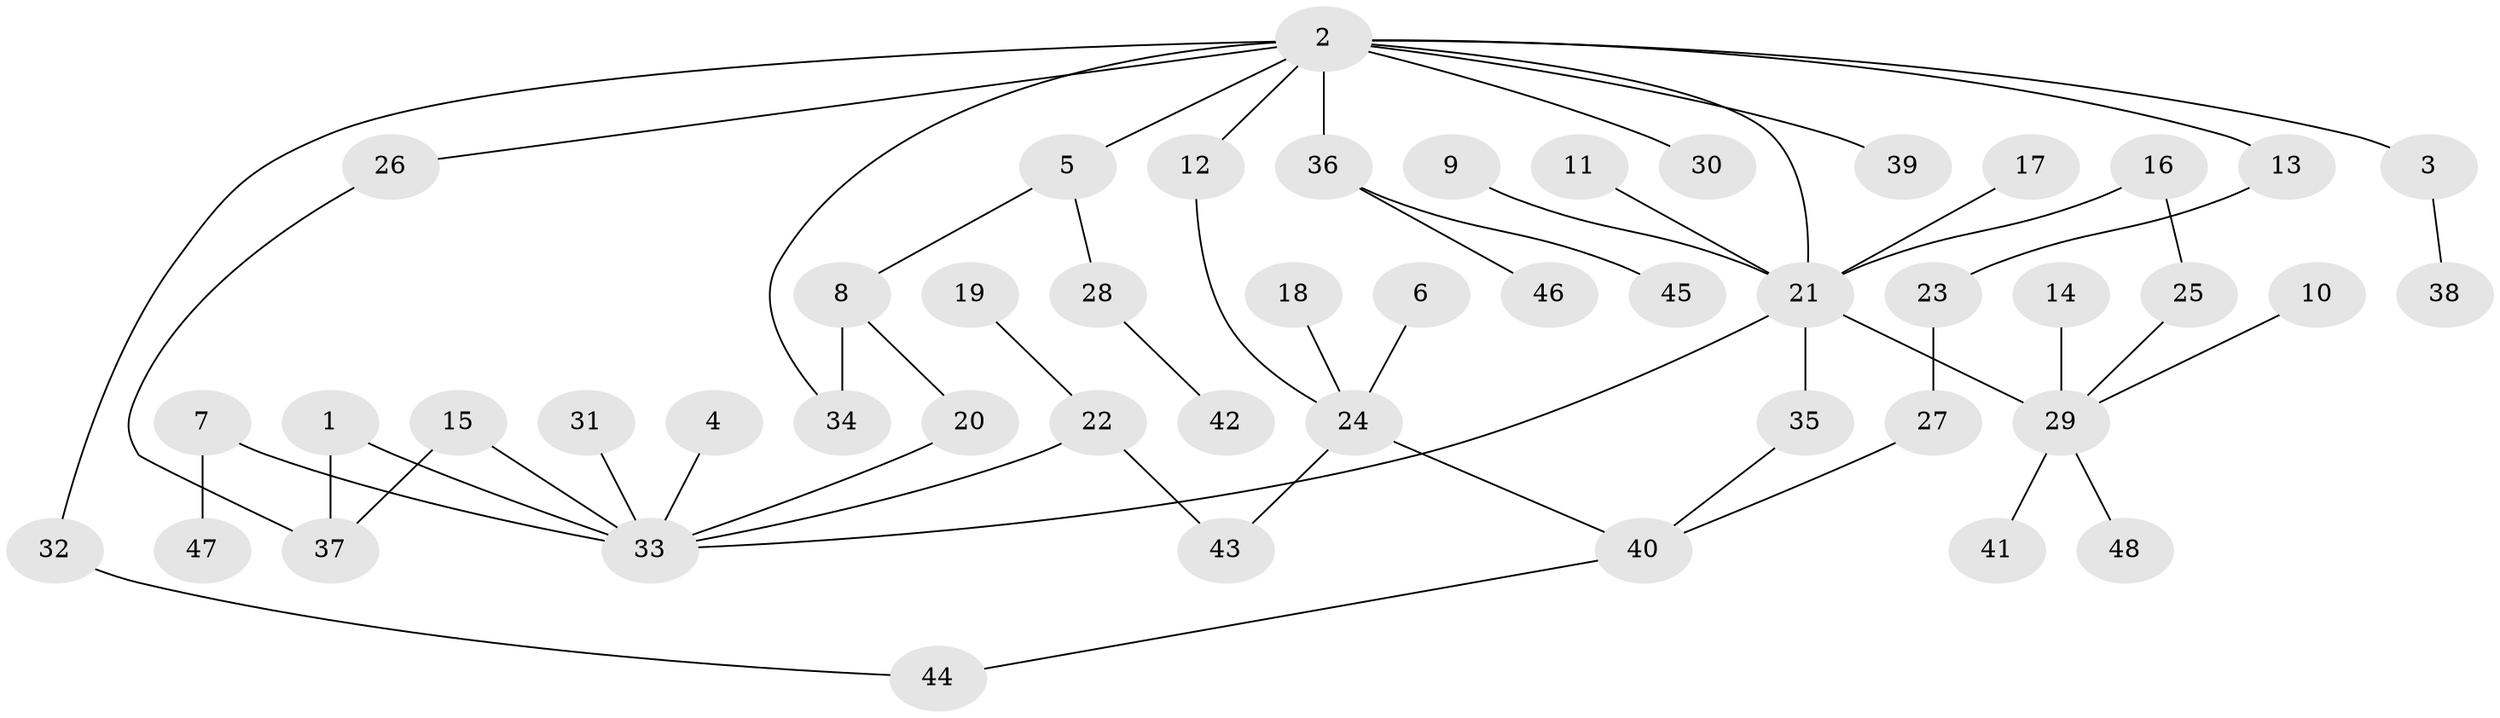 // original degree distribution, {5: 0.020833333333333332, 7: 0.020833333333333332, 9: 0.010416666666666666, 3: 0.17708333333333334, 2: 0.3541666666666667, 6: 0.020833333333333332, 1: 0.375, 4: 0.020833333333333332}
// Generated by graph-tools (version 1.1) at 2025/25/03/09/25 03:25:36]
// undirected, 48 vertices, 56 edges
graph export_dot {
graph [start="1"]
  node [color=gray90,style=filled];
  1;
  2;
  3;
  4;
  5;
  6;
  7;
  8;
  9;
  10;
  11;
  12;
  13;
  14;
  15;
  16;
  17;
  18;
  19;
  20;
  21;
  22;
  23;
  24;
  25;
  26;
  27;
  28;
  29;
  30;
  31;
  32;
  33;
  34;
  35;
  36;
  37;
  38;
  39;
  40;
  41;
  42;
  43;
  44;
  45;
  46;
  47;
  48;
  1 -- 33 [weight=1.0];
  1 -- 37 [weight=1.0];
  2 -- 3 [weight=1.0];
  2 -- 5 [weight=1.0];
  2 -- 12 [weight=1.0];
  2 -- 13 [weight=1.0];
  2 -- 21 [weight=1.0];
  2 -- 26 [weight=1.0];
  2 -- 30 [weight=1.0];
  2 -- 32 [weight=1.0];
  2 -- 34 [weight=1.0];
  2 -- 36 [weight=1.0];
  2 -- 39 [weight=1.0];
  3 -- 38 [weight=1.0];
  4 -- 33 [weight=1.0];
  5 -- 8 [weight=1.0];
  5 -- 28 [weight=1.0];
  6 -- 24 [weight=1.0];
  7 -- 33 [weight=1.0];
  7 -- 47 [weight=1.0];
  8 -- 20 [weight=1.0];
  8 -- 34 [weight=1.0];
  9 -- 21 [weight=1.0];
  10 -- 29 [weight=1.0];
  11 -- 21 [weight=1.0];
  12 -- 24 [weight=1.0];
  13 -- 23 [weight=1.0];
  14 -- 29 [weight=1.0];
  15 -- 33 [weight=1.0];
  15 -- 37 [weight=1.0];
  16 -- 21 [weight=1.0];
  16 -- 25 [weight=1.0];
  17 -- 21 [weight=1.0];
  18 -- 24 [weight=1.0];
  19 -- 22 [weight=1.0];
  20 -- 33 [weight=1.0];
  21 -- 29 [weight=1.0];
  21 -- 33 [weight=1.0];
  21 -- 35 [weight=1.0];
  22 -- 33 [weight=1.0];
  22 -- 43 [weight=1.0];
  23 -- 27 [weight=1.0];
  24 -- 40 [weight=1.0];
  24 -- 43 [weight=1.0];
  25 -- 29 [weight=1.0];
  26 -- 37 [weight=1.0];
  27 -- 40 [weight=1.0];
  28 -- 42 [weight=1.0];
  29 -- 41 [weight=1.0];
  29 -- 48 [weight=1.0];
  31 -- 33 [weight=1.0];
  32 -- 44 [weight=1.0];
  35 -- 40 [weight=1.0];
  36 -- 45 [weight=1.0];
  36 -- 46 [weight=1.0];
  40 -- 44 [weight=1.0];
}
